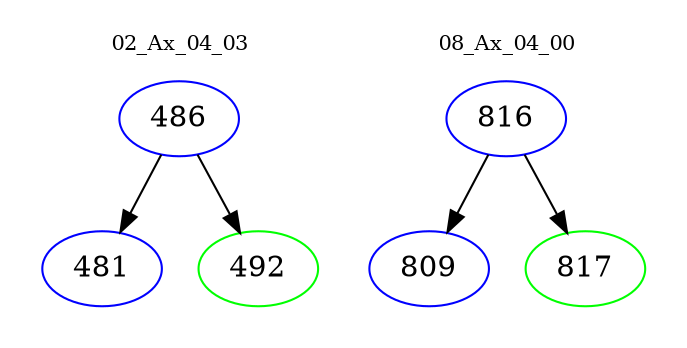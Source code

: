 digraph{
subgraph cluster_0 {
color = white
label = "02_Ax_04_03";
fontsize=10;
T0_486 [label="486", color="blue"]
T0_486 -> T0_481 [color="black"]
T0_481 [label="481", color="blue"]
T0_486 -> T0_492 [color="black"]
T0_492 [label="492", color="green"]
}
subgraph cluster_1 {
color = white
label = "08_Ax_04_00";
fontsize=10;
T1_816 [label="816", color="blue"]
T1_816 -> T1_809 [color="black"]
T1_809 [label="809", color="blue"]
T1_816 -> T1_817 [color="black"]
T1_817 [label="817", color="green"]
}
}

